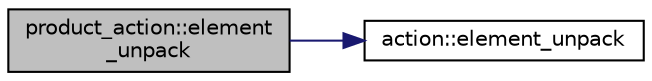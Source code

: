 digraph "product_action::element_unpack"
{
  edge [fontname="Helvetica",fontsize="10",labelfontname="Helvetica",labelfontsize="10"];
  node [fontname="Helvetica",fontsize="10",shape=record];
  rankdir="LR";
  Node2601 [label="product_action::element\l_unpack",height=0.2,width=0.4,color="black", fillcolor="grey75", style="filled", fontcolor="black"];
  Node2601 -> Node2602 [color="midnightblue",fontsize="10",style="solid",fontname="Helvetica"];
  Node2602 [label="action::element_unpack",height=0.2,width=0.4,color="black", fillcolor="white", style="filled",URL="$d2/d86/classaction.html#a02107279a3bdcf054008bd180dfaef10"];
}

